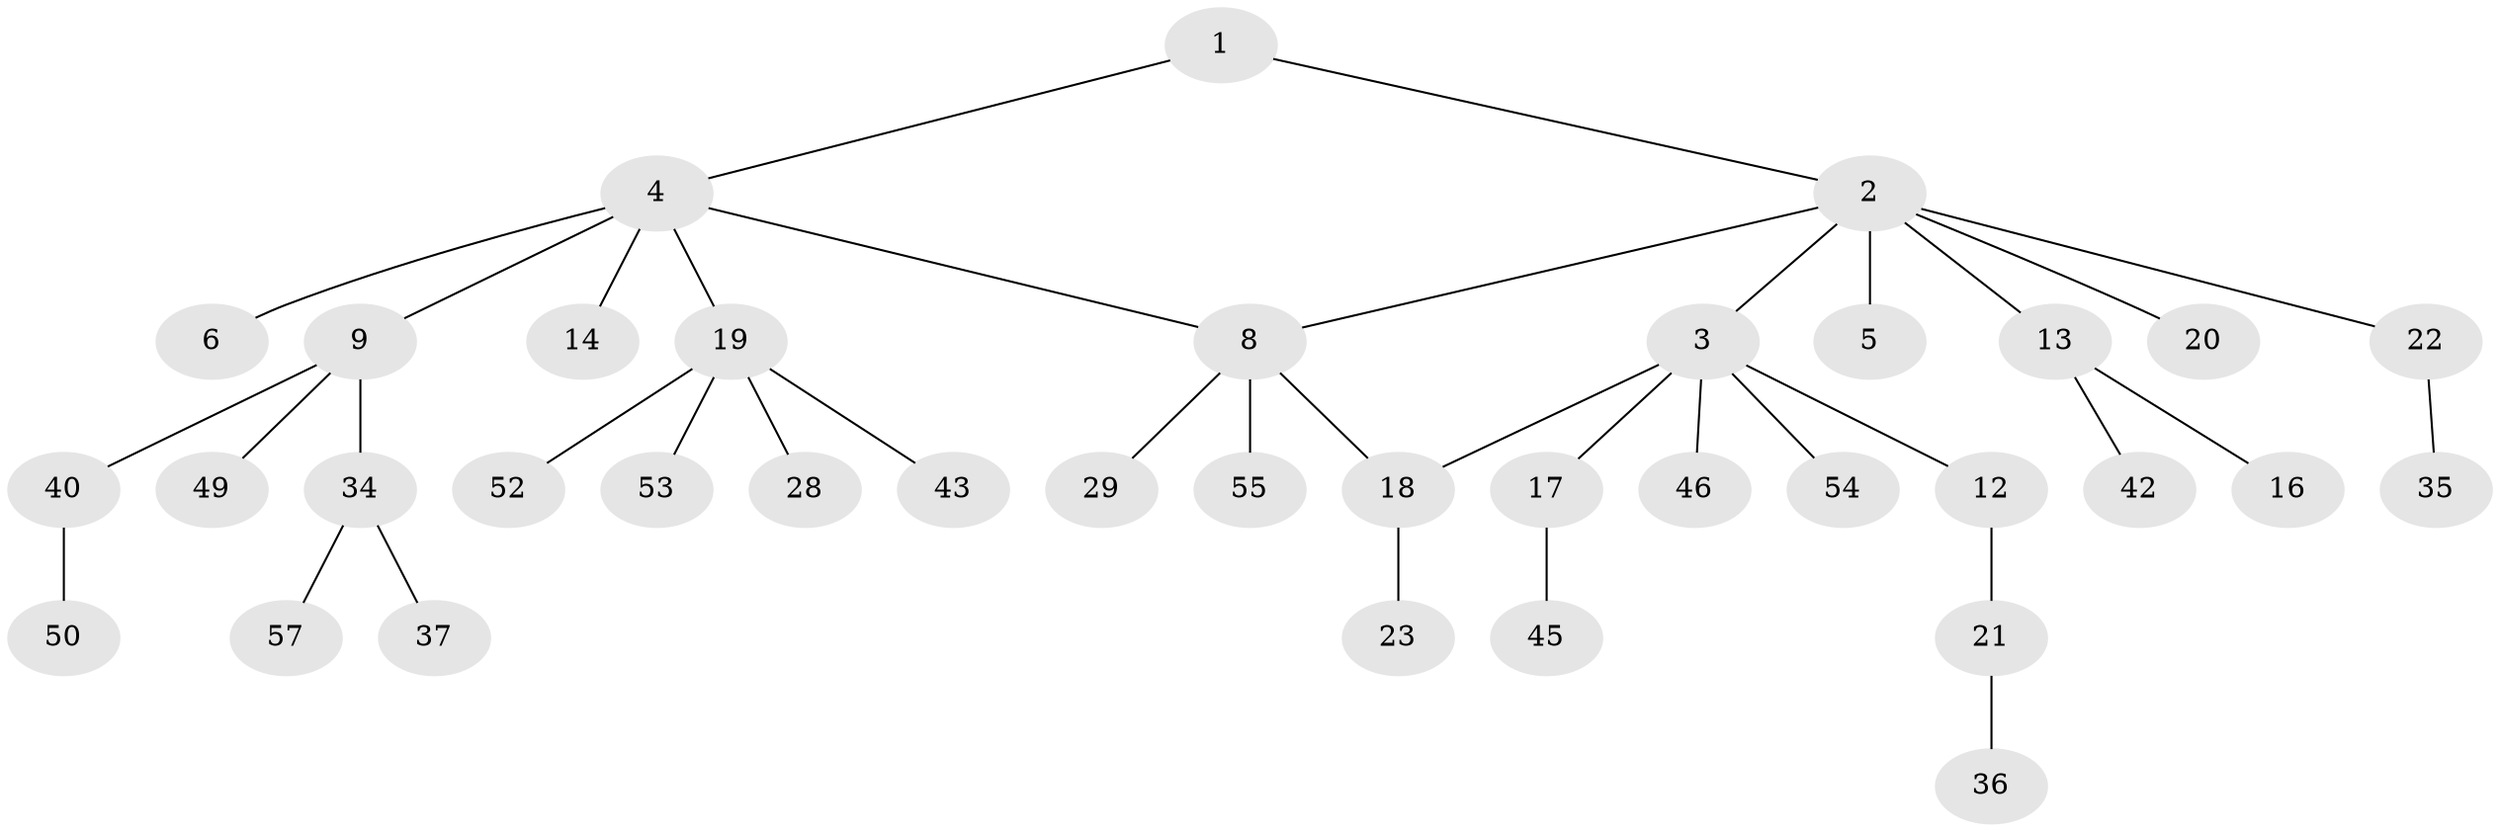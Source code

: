 // original degree distribution, {2: 0.2807017543859649, 8: 0.017543859649122806, 5: 0.05263157894736842, 3: 0.15789473684210525, 1: 0.45614035087719296, 4: 0.03508771929824561}
// Generated by graph-tools (version 1.1) at 2025/10/02/27/25 16:10:55]
// undirected, 37 vertices, 38 edges
graph export_dot {
graph [start="1"]
  node [color=gray90,style=filled];
  1;
  2 [super="+10"];
  3 [super="+44"];
  4 [super="+7"];
  5 [super="+39"];
  6 [super="+26"];
  8 [super="+11"];
  9 [super="+32"];
  12;
  13 [super="+15"];
  14 [super="+38"];
  16 [super="+25"];
  17 [super="+30"];
  18 [super="+27"];
  19 [super="+31"];
  20;
  21 [super="+24"];
  22 [super="+51"];
  23;
  28;
  29 [super="+33"];
  34 [super="+41"];
  35;
  36 [super="+47"];
  37;
  40;
  42 [super="+56"];
  43;
  45;
  46 [super="+48"];
  49;
  50;
  52;
  53;
  54;
  55;
  57;
  1 -- 2;
  1 -- 4;
  2 -- 3;
  2 -- 5;
  2 -- 13;
  2 -- 20;
  2 -- 22;
  2 -- 8;
  3 -- 12;
  3 -- 17;
  3 -- 18;
  3 -- 46;
  3 -- 54;
  4 -- 6;
  4 -- 14;
  4 -- 19;
  4 -- 8;
  4 -- 9;
  8 -- 29;
  8 -- 18;
  8 -- 55;
  9 -- 34;
  9 -- 40;
  9 -- 49;
  12 -- 21;
  13 -- 42;
  13 -- 16;
  17 -- 45;
  18 -- 23;
  19 -- 28;
  19 -- 43;
  19 -- 53;
  19 -- 52;
  21 -- 36;
  22 -- 35;
  34 -- 37;
  34 -- 57;
  40 -- 50;
}
